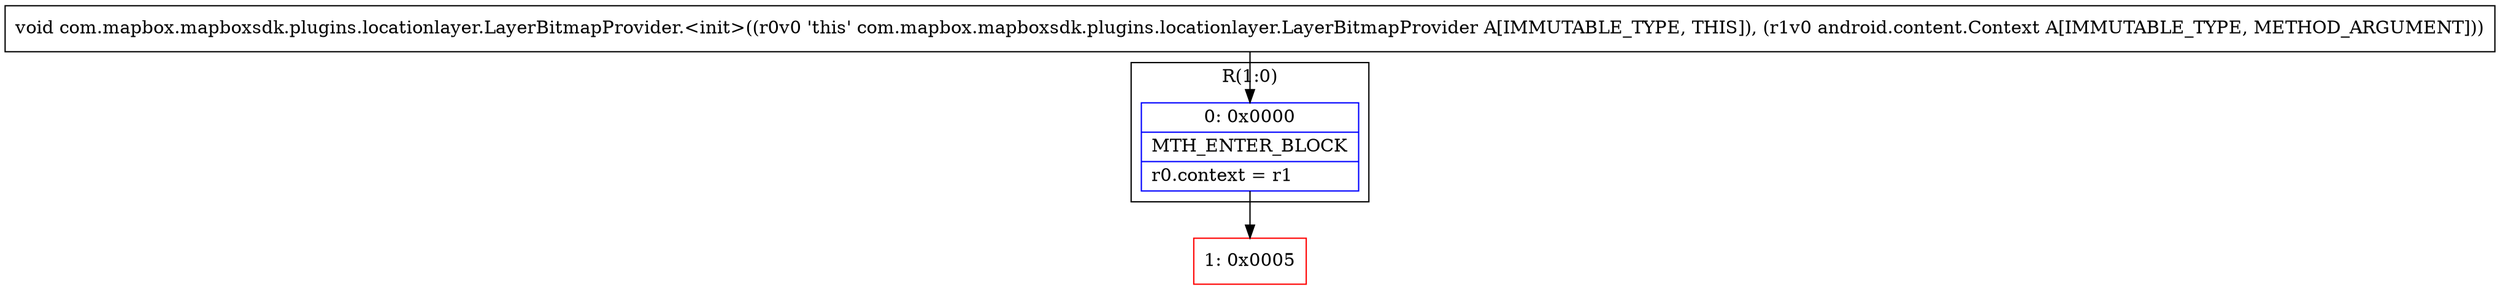 digraph "CFG forcom.mapbox.mapboxsdk.plugins.locationlayer.LayerBitmapProvider.\<init\>(Landroid\/content\/Context;)V" {
subgraph cluster_Region_591319790 {
label = "R(1:0)";
node [shape=record,color=blue];
Node_0 [shape=record,label="{0\:\ 0x0000|MTH_ENTER_BLOCK\l|r0.context = r1\l}"];
}
Node_1 [shape=record,color=red,label="{1\:\ 0x0005}"];
MethodNode[shape=record,label="{void com.mapbox.mapboxsdk.plugins.locationlayer.LayerBitmapProvider.\<init\>((r0v0 'this' com.mapbox.mapboxsdk.plugins.locationlayer.LayerBitmapProvider A[IMMUTABLE_TYPE, THIS]), (r1v0 android.content.Context A[IMMUTABLE_TYPE, METHOD_ARGUMENT])) }"];
MethodNode -> Node_0;
Node_0 -> Node_1;
}

